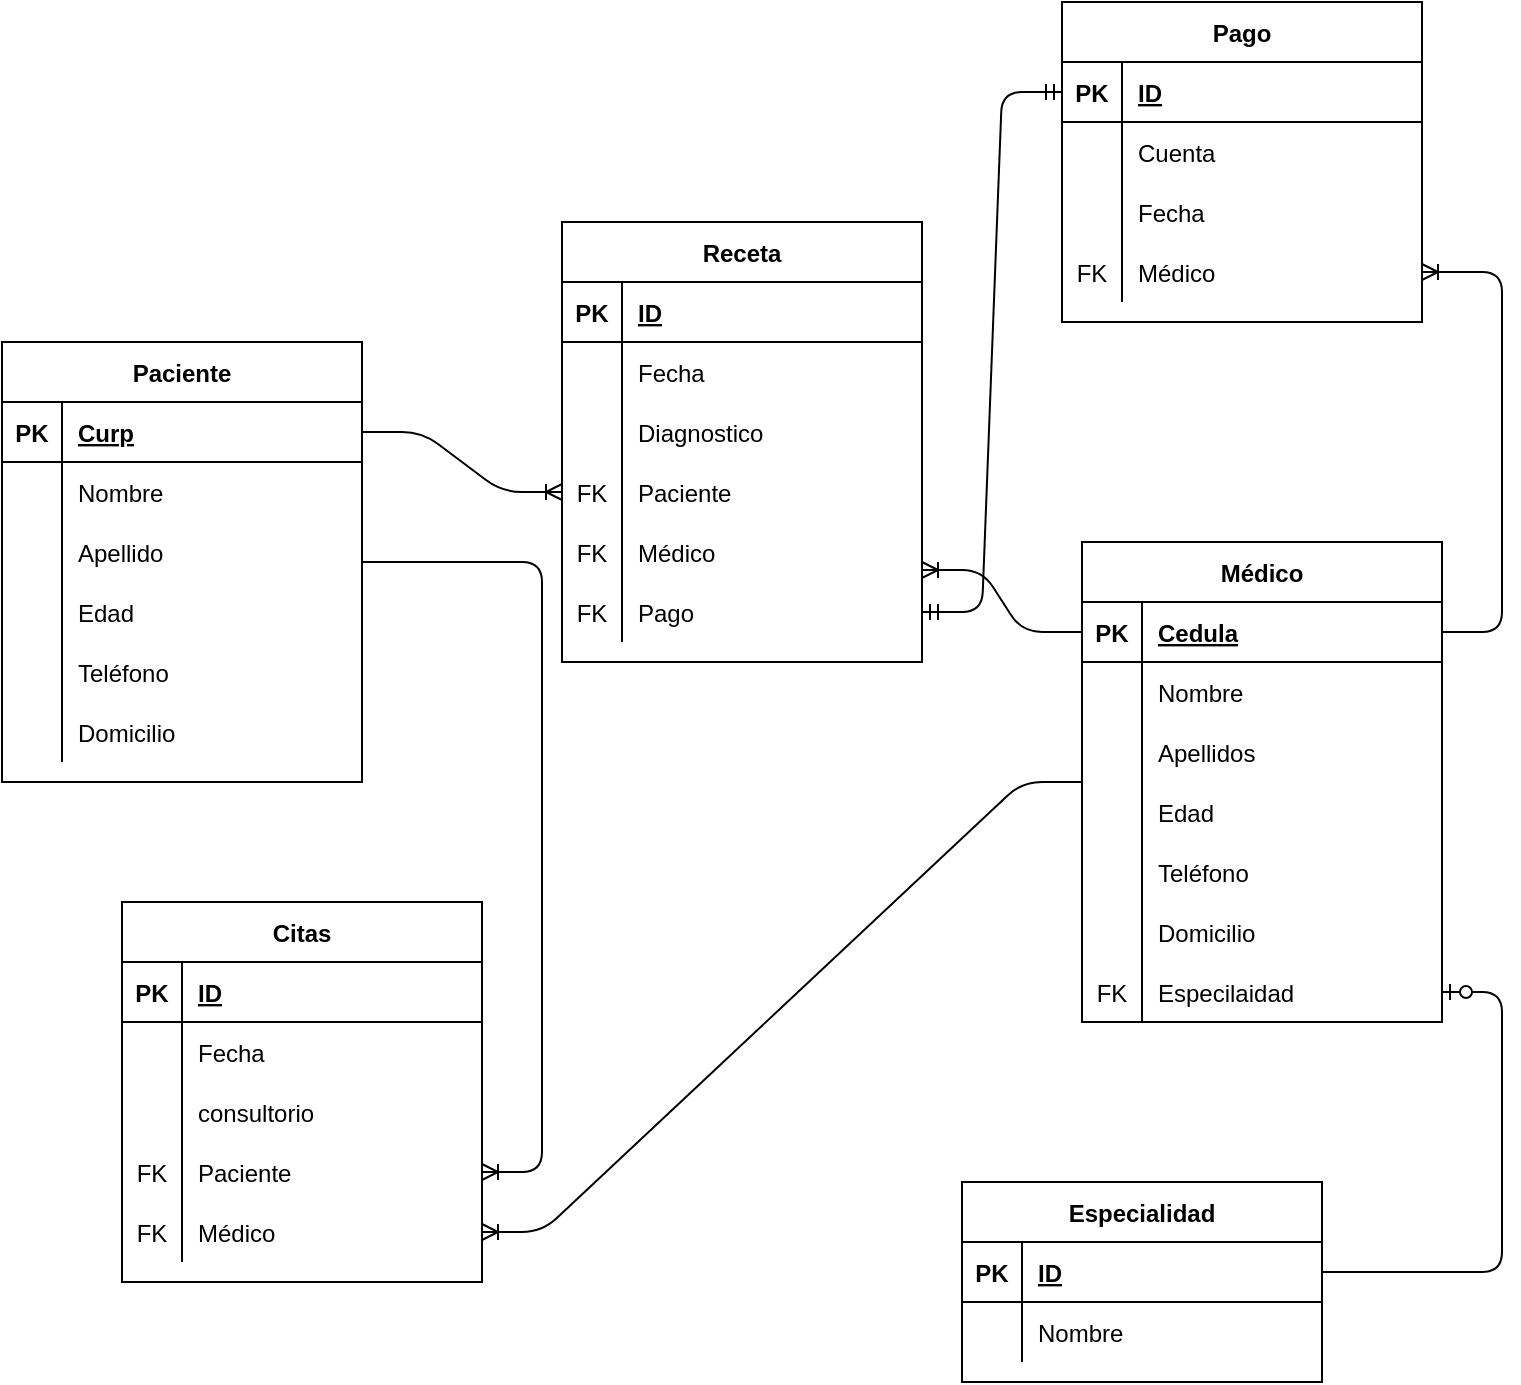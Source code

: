 <mxfile version="14.9.4" type="device"><diagram id="obpEVBfT0j2WREIf5qIr" name="Page-1"><mxGraphModel dx="1422" dy="832" grid="1" gridSize="10" guides="1" tooltips="1" connect="1" arrows="1" fold="1" page="1" pageScale="1" pageWidth="827" pageHeight="1169" math="0" shadow="0"><root><mxCell id="0"/><mxCell id="1" parent="0"/><mxCell id="23y0NPj_LSCoIhtohOUr-1" value="Médico" style="shape=table;startSize=30;container=1;collapsible=1;childLayout=tableLayout;fixedRows=1;rowLines=0;fontStyle=1;align=center;resizeLast=1;" vertex="1" parent="1"><mxGeometry x="610" y="290" width="180" height="240" as="geometry"/></mxCell><mxCell id="23y0NPj_LSCoIhtohOUr-2" value="" style="shape=partialRectangle;collapsible=0;dropTarget=0;pointerEvents=0;fillColor=none;top=0;left=0;bottom=1;right=0;points=[[0,0.5],[1,0.5]];portConstraint=eastwest;" vertex="1" parent="23y0NPj_LSCoIhtohOUr-1"><mxGeometry y="30" width="180" height="30" as="geometry"/></mxCell><mxCell id="23y0NPj_LSCoIhtohOUr-3" value="PK" style="shape=partialRectangle;connectable=0;fillColor=none;top=0;left=0;bottom=0;right=0;fontStyle=1;overflow=hidden;" vertex="1" parent="23y0NPj_LSCoIhtohOUr-2"><mxGeometry width="30" height="30" as="geometry"/></mxCell><mxCell id="23y0NPj_LSCoIhtohOUr-4" value="Cedula" style="shape=partialRectangle;connectable=0;fillColor=none;top=0;left=0;bottom=0;right=0;align=left;spacingLeft=6;fontStyle=5;overflow=hidden;" vertex="1" parent="23y0NPj_LSCoIhtohOUr-2"><mxGeometry x="30" width="150" height="30" as="geometry"/></mxCell><mxCell id="23y0NPj_LSCoIhtohOUr-5" value="" style="shape=partialRectangle;collapsible=0;dropTarget=0;pointerEvents=0;fillColor=none;top=0;left=0;bottom=0;right=0;points=[[0,0.5],[1,0.5]];portConstraint=eastwest;" vertex="1" parent="23y0NPj_LSCoIhtohOUr-1"><mxGeometry y="60" width="180" height="30" as="geometry"/></mxCell><mxCell id="23y0NPj_LSCoIhtohOUr-6" value="" style="shape=partialRectangle;connectable=0;fillColor=none;top=0;left=0;bottom=0;right=0;editable=1;overflow=hidden;" vertex="1" parent="23y0NPj_LSCoIhtohOUr-5"><mxGeometry width="30" height="30" as="geometry"/></mxCell><mxCell id="23y0NPj_LSCoIhtohOUr-7" value="Nombre" style="shape=partialRectangle;connectable=0;fillColor=none;top=0;left=0;bottom=0;right=0;align=left;spacingLeft=6;overflow=hidden;" vertex="1" parent="23y0NPj_LSCoIhtohOUr-5"><mxGeometry x="30" width="150" height="30" as="geometry"/></mxCell><mxCell id="23y0NPj_LSCoIhtohOUr-8" value="" style="shape=partialRectangle;collapsible=0;dropTarget=0;pointerEvents=0;fillColor=none;top=0;left=0;bottom=0;right=0;points=[[0,0.5],[1,0.5]];portConstraint=eastwest;" vertex="1" parent="23y0NPj_LSCoIhtohOUr-1"><mxGeometry y="90" width="180" height="30" as="geometry"/></mxCell><mxCell id="23y0NPj_LSCoIhtohOUr-9" value="" style="shape=partialRectangle;connectable=0;fillColor=none;top=0;left=0;bottom=0;right=0;editable=1;overflow=hidden;" vertex="1" parent="23y0NPj_LSCoIhtohOUr-8"><mxGeometry width="30" height="30" as="geometry"/></mxCell><mxCell id="23y0NPj_LSCoIhtohOUr-10" value="Apellidos" style="shape=partialRectangle;connectable=0;fillColor=none;top=0;left=0;bottom=0;right=0;align=left;spacingLeft=6;overflow=hidden;" vertex="1" parent="23y0NPj_LSCoIhtohOUr-8"><mxGeometry x="30" width="150" height="30" as="geometry"/></mxCell><mxCell id="23y0NPj_LSCoIhtohOUr-11" value="" style="shape=partialRectangle;collapsible=0;dropTarget=0;pointerEvents=0;fillColor=none;top=0;left=0;bottom=0;right=0;points=[[0,0.5],[1,0.5]];portConstraint=eastwest;" vertex="1" parent="23y0NPj_LSCoIhtohOUr-1"><mxGeometry y="120" width="180" height="30" as="geometry"/></mxCell><mxCell id="23y0NPj_LSCoIhtohOUr-12" value="" style="shape=partialRectangle;connectable=0;fillColor=none;top=0;left=0;bottom=0;right=0;editable=1;overflow=hidden;" vertex="1" parent="23y0NPj_LSCoIhtohOUr-11"><mxGeometry width="30" height="30" as="geometry"/></mxCell><mxCell id="23y0NPj_LSCoIhtohOUr-13" value="Edad" style="shape=partialRectangle;connectable=0;fillColor=none;top=0;left=0;bottom=0;right=0;align=left;spacingLeft=6;overflow=hidden;" vertex="1" parent="23y0NPj_LSCoIhtohOUr-11"><mxGeometry x="30" width="150" height="30" as="geometry"/></mxCell><mxCell id="23y0NPj_LSCoIhtohOUr-14" value="" style="shape=partialRectangle;collapsible=0;dropTarget=0;pointerEvents=0;fillColor=none;top=0;left=0;bottom=0;right=0;points=[[0,0.5],[1,0.5]];portConstraint=eastwest;" vertex="1" parent="23y0NPj_LSCoIhtohOUr-1"><mxGeometry y="150" width="180" height="30" as="geometry"/></mxCell><mxCell id="23y0NPj_LSCoIhtohOUr-15" value="" style="shape=partialRectangle;connectable=0;fillColor=none;top=0;left=0;bottom=0;right=0;editable=1;overflow=hidden;" vertex="1" parent="23y0NPj_LSCoIhtohOUr-14"><mxGeometry width="30" height="30" as="geometry"/></mxCell><mxCell id="23y0NPj_LSCoIhtohOUr-16" value="Teléfono" style="shape=partialRectangle;connectable=0;fillColor=none;top=0;left=0;bottom=0;right=0;align=left;spacingLeft=6;overflow=hidden;" vertex="1" parent="23y0NPj_LSCoIhtohOUr-14"><mxGeometry x="30" width="150" height="30" as="geometry"/></mxCell><mxCell id="23y0NPj_LSCoIhtohOUr-33" value="" style="shape=partialRectangle;collapsible=0;dropTarget=0;pointerEvents=0;fillColor=none;top=0;left=0;bottom=0;right=0;points=[[0,0.5],[1,0.5]];portConstraint=eastwest;" vertex="1" parent="23y0NPj_LSCoIhtohOUr-1"><mxGeometry y="180" width="180" height="30" as="geometry"/></mxCell><mxCell id="23y0NPj_LSCoIhtohOUr-34" value="" style="shape=partialRectangle;connectable=0;fillColor=none;top=0;left=0;bottom=0;right=0;editable=1;overflow=hidden;" vertex="1" parent="23y0NPj_LSCoIhtohOUr-33"><mxGeometry width="30" height="30" as="geometry"/></mxCell><mxCell id="23y0NPj_LSCoIhtohOUr-35" value="Domicilio" style="shape=partialRectangle;connectable=0;fillColor=none;top=0;left=0;bottom=0;right=0;align=left;spacingLeft=6;overflow=hidden;" vertex="1" parent="23y0NPj_LSCoIhtohOUr-33"><mxGeometry x="30" width="150" height="30" as="geometry"/></mxCell><mxCell id="23y0NPj_LSCoIhtohOUr-36" value="" style="shape=partialRectangle;collapsible=0;dropTarget=0;pointerEvents=0;fillColor=none;top=0;left=0;bottom=0;right=0;points=[[0,0.5],[1,0.5]];portConstraint=eastwest;" vertex="1" parent="23y0NPj_LSCoIhtohOUr-1"><mxGeometry y="210" width="180" height="30" as="geometry"/></mxCell><mxCell id="23y0NPj_LSCoIhtohOUr-37" value="FK" style="shape=partialRectangle;connectable=0;fillColor=none;top=0;left=0;bottom=0;right=0;editable=1;overflow=hidden;" vertex="1" parent="23y0NPj_LSCoIhtohOUr-36"><mxGeometry width="30" height="30" as="geometry"/></mxCell><mxCell id="23y0NPj_LSCoIhtohOUr-38" value="Especilaidad" style="shape=partialRectangle;connectable=0;fillColor=none;top=0;left=0;bottom=0;right=0;align=left;spacingLeft=6;overflow=hidden;" vertex="1" parent="23y0NPj_LSCoIhtohOUr-36"><mxGeometry x="30" width="150" height="30" as="geometry"/></mxCell><mxCell id="23y0NPj_LSCoIhtohOUr-42" value="Especialidad" style="shape=table;startSize=30;container=1;collapsible=1;childLayout=tableLayout;fixedRows=1;rowLines=0;fontStyle=1;align=center;resizeLast=1;" vertex="1" parent="1"><mxGeometry x="550" y="610" width="180" height="100" as="geometry"/></mxCell><mxCell id="23y0NPj_LSCoIhtohOUr-43" value="" style="shape=partialRectangle;collapsible=0;dropTarget=0;pointerEvents=0;fillColor=none;top=0;left=0;bottom=1;right=0;points=[[0,0.5],[1,0.5]];portConstraint=eastwest;" vertex="1" parent="23y0NPj_LSCoIhtohOUr-42"><mxGeometry y="30" width="180" height="30" as="geometry"/></mxCell><mxCell id="23y0NPj_LSCoIhtohOUr-44" value="PK" style="shape=partialRectangle;connectable=0;fillColor=none;top=0;left=0;bottom=0;right=0;fontStyle=1;overflow=hidden;" vertex="1" parent="23y0NPj_LSCoIhtohOUr-43"><mxGeometry width="30" height="30" as="geometry"/></mxCell><mxCell id="23y0NPj_LSCoIhtohOUr-45" value="ID" style="shape=partialRectangle;connectable=0;fillColor=none;top=0;left=0;bottom=0;right=0;align=left;spacingLeft=6;fontStyle=5;overflow=hidden;" vertex="1" parent="23y0NPj_LSCoIhtohOUr-43"><mxGeometry x="30" width="150" height="30" as="geometry"/></mxCell><mxCell id="23y0NPj_LSCoIhtohOUr-46" value="" style="shape=partialRectangle;collapsible=0;dropTarget=0;pointerEvents=0;fillColor=none;top=0;left=0;bottom=0;right=0;points=[[0,0.5],[1,0.5]];portConstraint=eastwest;" vertex="1" parent="23y0NPj_LSCoIhtohOUr-42"><mxGeometry y="60" width="180" height="30" as="geometry"/></mxCell><mxCell id="23y0NPj_LSCoIhtohOUr-47" value="" style="shape=partialRectangle;connectable=0;fillColor=none;top=0;left=0;bottom=0;right=0;editable=1;overflow=hidden;" vertex="1" parent="23y0NPj_LSCoIhtohOUr-46"><mxGeometry width="30" height="30" as="geometry"/></mxCell><mxCell id="23y0NPj_LSCoIhtohOUr-48" value="Nombre" style="shape=partialRectangle;connectable=0;fillColor=none;top=0;left=0;bottom=0;right=0;align=left;spacingLeft=6;overflow=hidden;" vertex="1" parent="23y0NPj_LSCoIhtohOUr-46"><mxGeometry x="30" width="150" height="30" as="geometry"/></mxCell><mxCell id="23y0NPj_LSCoIhtohOUr-56" value="Paciente" style="shape=table;startSize=30;container=1;collapsible=1;childLayout=tableLayout;fixedRows=1;rowLines=0;fontStyle=1;align=center;resizeLast=1;" vertex="1" parent="1"><mxGeometry x="70" y="190" width="180" height="220" as="geometry"/></mxCell><mxCell id="23y0NPj_LSCoIhtohOUr-57" value="" style="shape=partialRectangle;collapsible=0;dropTarget=0;pointerEvents=0;fillColor=none;top=0;left=0;bottom=1;right=0;points=[[0,0.5],[1,0.5]];portConstraint=eastwest;" vertex="1" parent="23y0NPj_LSCoIhtohOUr-56"><mxGeometry y="30" width="180" height="30" as="geometry"/></mxCell><mxCell id="23y0NPj_LSCoIhtohOUr-58" value="PK" style="shape=partialRectangle;connectable=0;fillColor=none;top=0;left=0;bottom=0;right=0;fontStyle=1;overflow=hidden;" vertex="1" parent="23y0NPj_LSCoIhtohOUr-57"><mxGeometry width="30" height="30" as="geometry"/></mxCell><mxCell id="23y0NPj_LSCoIhtohOUr-59" value="Curp" style="shape=partialRectangle;connectable=0;fillColor=none;top=0;left=0;bottom=0;right=0;align=left;spacingLeft=6;fontStyle=5;overflow=hidden;" vertex="1" parent="23y0NPj_LSCoIhtohOUr-57"><mxGeometry x="30" width="150" height="30" as="geometry"/></mxCell><mxCell id="23y0NPj_LSCoIhtohOUr-60" value="" style="shape=partialRectangle;collapsible=0;dropTarget=0;pointerEvents=0;fillColor=none;top=0;left=0;bottom=0;right=0;points=[[0,0.5],[1,0.5]];portConstraint=eastwest;" vertex="1" parent="23y0NPj_LSCoIhtohOUr-56"><mxGeometry y="60" width="180" height="30" as="geometry"/></mxCell><mxCell id="23y0NPj_LSCoIhtohOUr-61" value="" style="shape=partialRectangle;connectable=0;fillColor=none;top=0;left=0;bottom=0;right=0;editable=1;overflow=hidden;" vertex="1" parent="23y0NPj_LSCoIhtohOUr-60"><mxGeometry width="30" height="30" as="geometry"/></mxCell><mxCell id="23y0NPj_LSCoIhtohOUr-62" value="Nombre" style="shape=partialRectangle;connectable=0;fillColor=none;top=0;left=0;bottom=0;right=0;align=left;spacingLeft=6;overflow=hidden;" vertex="1" parent="23y0NPj_LSCoIhtohOUr-60"><mxGeometry x="30" width="150" height="30" as="geometry"/></mxCell><mxCell id="23y0NPj_LSCoIhtohOUr-63" value="" style="shape=partialRectangle;collapsible=0;dropTarget=0;pointerEvents=0;fillColor=none;top=0;left=0;bottom=0;right=0;points=[[0,0.5],[1,0.5]];portConstraint=eastwest;" vertex="1" parent="23y0NPj_LSCoIhtohOUr-56"><mxGeometry y="90" width="180" height="30" as="geometry"/></mxCell><mxCell id="23y0NPj_LSCoIhtohOUr-64" value="" style="shape=partialRectangle;connectable=0;fillColor=none;top=0;left=0;bottom=0;right=0;editable=1;overflow=hidden;" vertex="1" parent="23y0NPj_LSCoIhtohOUr-63"><mxGeometry width="30" height="30" as="geometry"/></mxCell><mxCell id="23y0NPj_LSCoIhtohOUr-65" value="Apellido" style="shape=partialRectangle;connectable=0;fillColor=none;top=0;left=0;bottom=0;right=0;align=left;spacingLeft=6;overflow=hidden;" vertex="1" parent="23y0NPj_LSCoIhtohOUr-63"><mxGeometry x="30" width="150" height="30" as="geometry"/></mxCell><mxCell id="23y0NPj_LSCoIhtohOUr-66" value="" style="shape=partialRectangle;collapsible=0;dropTarget=0;pointerEvents=0;fillColor=none;top=0;left=0;bottom=0;right=0;points=[[0,0.5],[1,0.5]];portConstraint=eastwest;" vertex="1" parent="23y0NPj_LSCoIhtohOUr-56"><mxGeometry y="120" width="180" height="30" as="geometry"/></mxCell><mxCell id="23y0NPj_LSCoIhtohOUr-67" value="" style="shape=partialRectangle;connectable=0;fillColor=none;top=0;left=0;bottom=0;right=0;editable=1;overflow=hidden;" vertex="1" parent="23y0NPj_LSCoIhtohOUr-66"><mxGeometry width="30" height="30" as="geometry"/></mxCell><mxCell id="23y0NPj_LSCoIhtohOUr-68" value="Edad" style="shape=partialRectangle;connectable=0;fillColor=none;top=0;left=0;bottom=0;right=0;align=left;spacingLeft=6;overflow=hidden;" vertex="1" parent="23y0NPj_LSCoIhtohOUr-66"><mxGeometry x="30" width="150" height="30" as="geometry"/></mxCell><mxCell id="23y0NPj_LSCoIhtohOUr-69" value="" style="shape=partialRectangle;collapsible=0;dropTarget=0;pointerEvents=0;fillColor=none;top=0;left=0;bottom=0;right=0;points=[[0,0.5],[1,0.5]];portConstraint=eastwest;" vertex="1" parent="23y0NPj_LSCoIhtohOUr-56"><mxGeometry y="150" width="180" height="30" as="geometry"/></mxCell><mxCell id="23y0NPj_LSCoIhtohOUr-70" value="" style="shape=partialRectangle;connectable=0;fillColor=none;top=0;left=0;bottom=0;right=0;editable=1;overflow=hidden;" vertex="1" parent="23y0NPj_LSCoIhtohOUr-69"><mxGeometry width="30" height="30" as="geometry"/></mxCell><mxCell id="23y0NPj_LSCoIhtohOUr-71" value="Teléfono" style="shape=partialRectangle;connectable=0;fillColor=none;top=0;left=0;bottom=0;right=0;align=left;spacingLeft=6;overflow=hidden;" vertex="1" parent="23y0NPj_LSCoIhtohOUr-69"><mxGeometry x="30" width="150" height="30" as="geometry"/></mxCell><mxCell id="23y0NPj_LSCoIhtohOUr-72" value="" style="shape=partialRectangle;collapsible=0;dropTarget=0;pointerEvents=0;fillColor=none;top=0;left=0;bottom=0;right=0;points=[[0,0.5],[1,0.5]];portConstraint=eastwest;" vertex="1" parent="23y0NPj_LSCoIhtohOUr-56"><mxGeometry y="180" width="180" height="30" as="geometry"/></mxCell><mxCell id="23y0NPj_LSCoIhtohOUr-73" value="" style="shape=partialRectangle;connectable=0;fillColor=none;top=0;left=0;bottom=0;right=0;editable=1;overflow=hidden;" vertex="1" parent="23y0NPj_LSCoIhtohOUr-72"><mxGeometry width="30" height="30" as="geometry"/></mxCell><mxCell id="23y0NPj_LSCoIhtohOUr-74" value="Domicilio" style="shape=partialRectangle;connectable=0;fillColor=none;top=0;left=0;bottom=0;right=0;align=left;spacingLeft=6;overflow=hidden;" vertex="1" parent="23y0NPj_LSCoIhtohOUr-72"><mxGeometry x="30" width="150" height="30" as="geometry"/></mxCell><mxCell id="23y0NPj_LSCoIhtohOUr-78" value="Citas" style="shape=table;startSize=30;container=1;collapsible=1;childLayout=tableLayout;fixedRows=1;rowLines=0;fontStyle=1;align=center;resizeLast=1;" vertex="1" parent="1"><mxGeometry x="130" y="470" width="180" height="190" as="geometry"/></mxCell><mxCell id="23y0NPj_LSCoIhtohOUr-79" value="" style="shape=partialRectangle;collapsible=0;dropTarget=0;pointerEvents=0;fillColor=none;top=0;left=0;bottom=1;right=0;points=[[0,0.5],[1,0.5]];portConstraint=eastwest;" vertex="1" parent="23y0NPj_LSCoIhtohOUr-78"><mxGeometry y="30" width="180" height="30" as="geometry"/></mxCell><mxCell id="23y0NPj_LSCoIhtohOUr-80" value="PK" style="shape=partialRectangle;connectable=0;fillColor=none;top=0;left=0;bottom=0;right=0;fontStyle=1;overflow=hidden;" vertex="1" parent="23y0NPj_LSCoIhtohOUr-79"><mxGeometry width="30" height="30" as="geometry"/></mxCell><mxCell id="23y0NPj_LSCoIhtohOUr-81" value="ID" style="shape=partialRectangle;connectable=0;fillColor=none;top=0;left=0;bottom=0;right=0;align=left;spacingLeft=6;fontStyle=5;overflow=hidden;" vertex="1" parent="23y0NPj_LSCoIhtohOUr-79"><mxGeometry x="30" width="150" height="30" as="geometry"/></mxCell><mxCell id="23y0NPj_LSCoIhtohOUr-82" value="" style="shape=partialRectangle;collapsible=0;dropTarget=0;pointerEvents=0;fillColor=none;top=0;left=0;bottom=0;right=0;points=[[0,0.5],[1,0.5]];portConstraint=eastwest;" vertex="1" parent="23y0NPj_LSCoIhtohOUr-78"><mxGeometry y="60" width="180" height="30" as="geometry"/></mxCell><mxCell id="23y0NPj_LSCoIhtohOUr-83" value="" style="shape=partialRectangle;connectable=0;fillColor=none;top=0;left=0;bottom=0;right=0;editable=1;overflow=hidden;" vertex="1" parent="23y0NPj_LSCoIhtohOUr-82"><mxGeometry width="30" height="30" as="geometry"/></mxCell><mxCell id="23y0NPj_LSCoIhtohOUr-84" value="Fecha" style="shape=partialRectangle;connectable=0;fillColor=none;top=0;left=0;bottom=0;right=0;align=left;spacingLeft=6;overflow=hidden;" vertex="1" parent="23y0NPj_LSCoIhtohOUr-82"><mxGeometry x="30" width="150" height="30" as="geometry"/></mxCell><mxCell id="23y0NPj_LSCoIhtohOUr-85" value="" style="shape=partialRectangle;collapsible=0;dropTarget=0;pointerEvents=0;fillColor=none;top=0;left=0;bottom=0;right=0;points=[[0,0.5],[1,0.5]];portConstraint=eastwest;" vertex="1" parent="23y0NPj_LSCoIhtohOUr-78"><mxGeometry y="90" width="180" height="30" as="geometry"/></mxCell><mxCell id="23y0NPj_LSCoIhtohOUr-86" value="" style="shape=partialRectangle;connectable=0;fillColor=none;top=0;left=0;bottom=0;right=0;editable=1;overflow=hidden;" vertex="1" parent="23y0NPj_LSCoIhtohOUr-85"><mxGeometry width="30" height="30" as="geometry"/></mxCell><mxCell id="23y0NPj_LSCoIhtohOUr-87" value="consultorio" style="shape=partialRectangle;connectable=0;fillColor=none;top=0;left=0;bottom=0;right=0;align=left;spacingLeft=6;overflow=hidden;" vertex="1" parent="23y0NPj_LSCoIhtohOUr-85"><mxGeometry x="30" width="150" height="30" as="geometry"/></mxCell><mxCell id="23y0NPj_LSCoIhtohOUr-88" value="" style="shape=partialRectangle;collapsible=0;dropTarget=0;pointerEvents=0;fillColor=none;top=0;left=0;bottom=0;right=0;points=[[0,0.5],[1,0.5]];portConstraint=eastwest;" vertex="1" parent="23y0NPj_LSCoIhtohOUr-78"><mxGeometry y="120" width="180" height="30" as="geometry"/></mxCell><mxCell id="23y0NPj_LSCoIhtohOUr-89" value="FK" style="shape=partialRectangle;connectable=0;fillColor=none;top=0;left=0;bottom=0;right=0;editable=1;overflow=hidden;" vertex="1" parent="23y0NPj_LSCoIhtohOUr-88"><mxGeometry width="30" height="30" as="geometry"/></mxCell><mxCell id="23y0NPj_LSCoIhtohOUr-90" value="Paciente" style="shape=partialRectangle;connectable=0;fillColor=none;top=0;left=0;bottom=0;right=0;align=left;spacingLeft=6;overflow=hidden;" vertex="1" parent="23y0NPj_LSCoIhtohOUr-88"><mxGeometry x="30" width="150" height="30" as="geometry"/></mxCell><mxCell id="23y0NPj_LSCoIhtohOUr-91" value="" style="shape=partialRectangle;collapsible=0;dropTarget=0;pointerEvents=0;fillColor=none;top=0;left=0;bottom=0;right=0;points=[[0,0.5],[1,0.5]];portConstraint=eastwest;" vertex="1" parent="23y0NPj_LSCoIhtohOUr-78"><mxGeometry y="150" width="180" height="30" as="geometry"/></mxCell><mxCell id="23y0NPj_LSCoIhtohOUr-92" value="FK" style="shape=partialRectangle;connectable=0;fillColor=none;top=0;left=0;bottom=0;right=0;editable=1;overflow=hidden;" vertex="1" parent="23y0NPj_LSCoIhtohOUr-91"><mxGeometry width="30" height="30" as="geometry"/></mxCell><mxCell id="23y0NPj_LSCoIhtohOUr-93" value="Médico" style="shape=partialRectangle;connectable=0;fillColor=none;top=0;left=0;bottom=0;right=0;align=left;spacingLeft=6;overflow=hidden;" vertex="1" parent="23y0NPj_LSCoIhtohOUr-91"><mxGeometry x="30" width="150" height="30" as="geometry"/></mxCell><mxCell id="23y0NPj_LSCoIhtohOUr-94" value="Receta" style="shape=table;startSize=30;container=1;collapsible=1;childLayout=tableLayout;fixedRows=1;rowLines=0;fontStyle=1;align=center;resizeLast=1;" vertex="1" parent="1"><mxGeometry x="350" y="130" width="180" height="220" as="geometry"/></mxCell><mxCell id="23y0NPj_LSCoIhtohOUr-95" value="" style="shape=partialRectangle;collapsible=0;dropTarget=0;pointerEvents=0;fillColor=none;top=0;left=0;bottom=1;right=0;points=[[0,0.5],[1,0.5]];portConstraint=eastwest;" vertex="1" parent="23y0NPj_LSCoIhtohOUr-94"><mxGeometry y="30" width="180" height="30" as="geometry"/></mxCell><mxCell id="23y0NPj_LSCoIhtohOUr-96" value="PK" style="shape=partialRectangle;connectable=0;fillColor=none;top=0;left=0;bottom=0;right=0;fontStyle=1;overflow=hidden;" vertex="1" parent="23y0NPj_LSCoIhtohOUr-95"><mxGeometry width="30" height="30" as="geometry"/></mxCell><mxCell id="23y0NPj_LSCoIhtohOUr-97" value="ID" style="shape=partialRectangle;connectable=0;fillColor=none;top=0;left=0;bottom=0;right=0;align=left;spacingLeft=6;fontStyle=5;overflow=hidden;" vertex="1" parent="23y0NPj_LSCoIhtohOUr-95"><mxGeometry x="30" width="150" height="30" as="geometry"/></mxCell><mxCell id="23y0NPj_LSCoIhtohOUr-98" value="" style="shape=partialRectangle;collapsible=0;dropTarget=0;pointerEvents=0;fillColor=none;top=0;left=0;bottom=0;right=0;points=[[0,0.5],[1,0.5]];portConstraint=eastwest;" vertex="1" parent="23y0NPj_LSCoIhtohOUr-94"><mxGeometry y="60" width="180" height="30" as="geometry"/></mxCell><mxCell id="23y0NPj_LSCoIhtohOUr-99" value="" style="shape=partialRectangle;connectable=0;fillColor=none;top=0;left=0;bottom=0;right=0;editable=1;overflow=hidden;" vertex="1" parent="23y0NPj_LSCoIhtohOUr-98"><mxGeometry width="30" height="30" as="geometry"/></mxCell><mxCell id="23y0NPj_LSCoIhtohOUr-100" value="Fecha" style="shape=partialRectangle;connectable=0;fillColor=none;top=0;left=0;bottom=0;right=0;align=left;spacingLeft=6;overflow=hidden;" vertex="1" parent="23y0NPj_LSCoIhtohOUr-98"><mxGeometry x="30" width="150" height="30" as="geometry"/></mxCell><mxCell id="23y0NPj_LSCoIhtohOUr-101" value="" style="shape=partialRectangle;collapsible=0;dropTarget=0;pointerEvents=0;fillColor=none;top=0;left=0;bottom=0;right=0;points=[[0,0.5],[1,0.5]];portConstraint=eastwest;" vertex="1" parent="23y0NPj_LSCoIhtohOUr-94"><mxGeometry y="90" width="180" height="30" as="geometry"/></mxCell><mxCell id="23y0NPj_LSCoIhtohOUr-102" value="" style="shape=partialRectangle;connectable=0;fillColor=none;top=0;left=0;bottom=0;right=0;editable=1;overflow=hidden;" vertex="1" parent="23y0NPj_LSCoIhtohOUr-101"><mxGeometry width="30" height="30" as="geometry"/></mxCell><mxCell id="23y0NPj_LSCoIhtohOUr-103" value="Diagnostico" style="shape=partialRectangle;connectable=0;fillColor=none;top=0;left=0;bottom=0;right=0;align=left;spacingLeft=6;overflow=hidden;" vertex="1" parent="23y0NPj_LSCoIhtohOUr-101"><mxGeometry x="30" width="150" height="30" as="geometry"/></mxCell><mxCell id="23y0NPj_LSCoIhtohOUr-104" value="" style="shape=partialRectangle;collapsible=0;dropTarget=0;pointerEvents=0;fillColor=none;top=0;left=0;bottom=0;right=0;points=[[0,0.5],[1,0.5]];portConstraint=eastwest;" vertex="1" parent="23y0NPj_LSCoIhtohOUr-94"><mxGeometry y="120" width="180" height="30" as="geometry"/></mxCell><mxCell id="23y0NPj_LSCoIhtohOUr-105" value="FK" style="shape=partialRectangle;connectable=0;fillColor=none;top=0;left=0;bottom=0;right=0;editable=1;overflow=hidden;" vertex="1" parent="23y0NPj_LSCoIhtohOUr-104"><mxGeometry width="30" height="30" as="geometry"/></mxCell><mxCell id="23y0NPj_LSCoIhtohOUr-106" value="Paciente" style="shape=partialRectangle;connectable=0;fillColor=none;top=0;left=0;bottom=0;right=0;align=left;spacingLeft=6;overflow=hidden;" vertex="1" parent="23y0NPj_LSCoIhtohOUr-104"><mxGeometry x="30" width="150" height="30" as="geometry"/></mxCell><mxCell id="23y0NPj_LSCoIhtohOUr-107" value="" style="shape=partialRectangle;collapsible=0;dropTarget=0;pointerEvents=0;fillColor=none;top=0;left=0;bottom=0;right=0;points=[[0,0.5],[1,0.5]];portConstraint=eastwest;" vertex="1" parent="23y0NPj_LSCoIhtohOUr-94"><mxGeometry y="150" width="180" height="30" as="geometry"/></mxCell><mxCell id="23y0NPj_LSCoIhtohOUr-108" value="FK" style="shape=partialRectangle;connectable=0;fillColor=none;top=0;left=0;bottom=0;right=0;editable=1;overflow=hidden;" vertex="1" parent="23y0NPj_LSCoIhtohOUr-107"><mxGeometry width="30" height="30" as="geometry"/></mxCell><mxCell id="23y0NPj_LSCoIhtohOUr-109" value="Médico" style="shape=partialRectangle;connectable=0;fillColor=none;top=0;left=0;bottom=0;right=0;align=left;spacingLeft=6;overflow=hidden;" vertex="1" parent="23y0NPj_LSCoIhtohOUr-107"><mxGeometry x="30" width="150" height="30" as="geometry"/></mxCell><mxCell id="23y0NPj_LSCoIhtohOUr-110" value="" style="shape=partialRectangle;collapsible=0;dropTarget=0;pointerEvents=0;fillColor=none;top=0;left=0;bottom=0;right=0;points=[[0,0.5],[1,0.5]];portConstraint=eastwest;" vertex="1" parent="23y0NPj_LSCoIhtohOUr-94"><mxGeometry y="180" width="180" height="30" as="geometry"/></mxCell><mxCell id="23y0NPj_LSCoIhtohOUr-111" value="FK" style="shape=partialRectangle;connectable=0;fillColor=none;top=0;left=0;bottom=0;right=0;editable=1;overflow=hidden;" vertex="1" parent="23y0NPj_LSCoIhtohOUr-110"><mxGeometry width="30" height="30" as="geometry"/></mxCell><mxCell id="23y0NPj_LSCoIhtohOUr-112" value="Pago" style="shape=partialRectangle;connectable=0;fillColor=none;top=0;left=0;bottom=0;right=0;align=left;spacingLeft=6;overflow=hidden;" vertex="1" parent="23y0NPj_LSCoIhtohOUr-110"><mxGeometry x="30" width="150" height="30" as="geometry"/></mxCell><mxCell id="23y0NPj_LSCoIhtohOUr-113" value="Pago" style="shape=table;startSize=30;container=1;collapsible=1;childLayout=tableLayout;fixedRows=1;rowLines=0;fontStyle=1;align=center;resizeLast=1;" vertex="1" parent="1"><mxGeometry x="600" y="20" width="180" height="160" as="geometry"/></mxCell><mxCell id="23y0NPj_LSCoIhtohOUr-114" value="" style="shape=partialRectangle;collapsible=0;dropTarget=0;pointerEvents=0;fillColor=none;top=0;left=0;bottom=1;right=0;points=[[0,0.5],[1,0.5]];portConstraint=eastwest;" vertex="1" parent="23y0NPj_LSCoIhtohOUr-113"><mxGeometry y="30" width="180" height="30" as="geometry"/></mxCell><mxCell id="23y0NPj_LSCoIhtohOUr-115" value="PK" style="shape=partialRectangle;connectable=0;fillColor=none;top=0;left=0;bottom=0;right=0;fontStyle=1;overflow=hidden;" vertex="1" parent="23y0NPj_LSCoIhtohOUr-114"><mxGeometry width="30" height="30" as="geometry"/></mxCell><mxCell id="23y0NPj_LSCoIhtohOUr-116" value="ID" style="shape=partialRectangle;connectable=0;fillColor=none;top=0;left=0;bottom=0;right=0;align=left;spacingLeft=6;fontStyle=5;overflow=hidden;" vertex="1" parent="23y0NPj_LSCoIhtohOUr-114"><mxGeometry x="30" width="150" height="30" as="geometry"/></mxCell><mxCell id="23y0NPj_LSCoIhtohOUr-117" value="" style="shape=partialRectangle;collapsible=0;dropTarget=0;pointerEvents=0;fillColor=none;top=0;left=0;bottom=0;right=0;points=[[0,0.5],[1,0.5]];portConstraint=eastwest;" vertex="1" parent="23y0NPj_LSCoIhtohOUr-113"><mxGeometry y="60" width="180" height="30" as="geometry"/></mxCell><mxCell id="23y0NPj_LSCoIhtohOUr-118" value="" style="shape=partialRectangle;connectable=0;fillColor=none;top=0;left=0;bottom=0;right=0;editable=1;overflow=hidden;" vertex="1" parent="23y0NPj_LSCoIhtohOUr-117"><mxGeometry width="30" height="30" as="geometry"/></mxCell><mxCell id="23y0NPj_LSCoIhtohOUr-119" value="Cuenta" style="shape=partialRectangle;connectable=0;fillColor=none;top=0;left=0;bottom=0;right=0;align=left;spacingLeft=6;overflow=hidden;" vertex="1" parent="23y0NPj_LSCoIhtohOUr-117"><mxGeometry x="30" width="150" height="30" as="geometry"/></mxCell><mxCell id="23y0NPj_LSCoIhtohOUr-120" value="" style="shape=partialRectangle;collapsible=0;dropTarget=0;pointerEvents=0;fillColor=none;top=0;left=0;bottom=0;right=0;points=[[0,0.5],[1,0.5]];portConstraint=eastwest;" vertex="1" parent="23y0NPj_LSCoIhtohOUr-113"><mxGeometry y="90" width="180" height="30" as="geometry"/></mxCell><mxCell id="23y0NPj_LSCoIhtohOUr-121" value="" style="shape=partialRectangle;connectable=0;fillColor=none;top=0;left=0;bottom=0;right=0;editable=1;overflow=hidden;" vertex="1" parent="23y0NPj_LSCoIhtohOUr-120"><mxGeometry width="30" height="30" as="geometry"/></mxCell><mxCell id="23y0NPj_LSCoIhtohOUr-122" value="Fecha" style="shape=partialRectangle;connectable=0;fillColor=none;top=0;left=0;bottom=0;right=0;align=left;spacingLeft=6;overflow=hidden;" vertex="1" parent="23y0NPj_LSCoIhtohOUr-120"><mxGeometry x="30" width="150" height="30" as="geometry"/></mxCell><mxCell id="23y0NPj_LSCoIhtohOUr-123" value="" style="shape=partialRectangle;collapsible=0;dropTarget=0;pointerEvents=0;fillColor=none;top=0;left=0;bottom=0;right=0;points=[[0,0.5],[1,0.5]];portConstraint=eastwest;" vertex="1" parent="23y0NPj_LSCoIhtohOUr-113"><mxGeometry y="120" width="180" height="30" as="geometry"/></mxCell><mxCell id="23y0NPj_LSCoIhtohOUr-124" value="FK" style="shape=partialRectangle;connectable=0;fillColor=none;top=0;left=0;bottom=0;right=0;editable=1;overflow=hidden;" vertex="1" parent="23y0NPj_LSCoIhtohOUr-123"><mxGeometry width="30" height="30" as="geometry"/></mxCell><mxCell id="23y0NPj_LSCoIhtohOUr-125" value="Médico" style="shape=partialRectangle;connectable=0;fillColor=none;top=0;left=0;bottom=0;right=0;align=left;spacingLeft=6;overflow=hidden;" vertex="1" parent="23y0NPj_LSCoIhtohOUr-123"><mxGeometry x="30" width="150" height="30" as="geometry"/></mxCell><mxCell id="23y0NPj_LSCoIhtohOUr-126" value="" style="edgeStyle=entityRelationEdgeStyle;fontSize=12;html=1;endArrow=ERzeroToOne;endFill=1;exitX=1;exitY=0.5;exitDx=0;exitDy=0;" edge="1" parent="1" source="23y0NPj_LSCoIhtohOUr-43" target="23y0NPj_LSCoIhtohOUr-36"><mxGeometry width="100" height="100" relative="1" as="geometry"><mxPoint x="630" y="540" as="sourcePoint"/><mxPoint x="730" y="440" as="targetPoint"/></mxGeometry></mxCell><mxCell id="23y0NPj_LSCoIhtohOUr-130" value="" style="edgeStyle=entityRelationEdgeStyle;fontSize=12;html=1;endArrow=ERoneToMany;entryX=1;entryY=0.8;entryDx=0;entryDy=0;entryPerimeter=0;exitX=0;exitY=0.5;exitDx=0;exitDy=0;" edge="1" parent="1" source="23y0NPj_LSCoIhtohOUr-2" target="23y0NPj_LSCoIhtohOUr-107"><mxGeometry width="100" height="100" relative="1" as="geometry"><mxPoint x="500" y="510" as="sourcePoint"/><mxPoint x="600" y="410" as="targetPoint"/></mxGeometry></mxCell><mxCell id="23y0NPj_LSCoIhtohOUr-131" value="" style="edgeStyle=entityRelationEdgeStyle;fontSize=12;html=1;endArrow=ERoneToMany;exitX=1;exitY=0.5;exitDx=0;exitDy=0;entryX=0;entryY=0.5;entryDx=0;entryDy=0;" edge="1" parent="1" source="23y0NPj_LSCoIhtohOUr-57" target="23y0NPj_LSCoIhtohOUr-104"><mxGeometry width="100" height="100" relative="1" as="geometry"><mxPoint x="-70" y="630" as="sourcePoint"/><mxPoint x="30" y="530" as="targetPoint"/></mxGeometry></mxCell><mxCell id="23y0NPj_LSCoIhtohOUr-132" value="" style="edgeStyle=entityRelationEdgeStyle;fontSize=12;html=1;endArrow=ERmandOne;startArrow=ERmandOne;" edge="1" parent="1" source="23y0NPj_LSCoIhtohOUr-114" target="23y0NPj_LSCoIhtohOUr-110"><mxGeometry width="100" height="100" relative="1" as="geometry"><mxPoint x="170" y="780" as="sourcePoint"/><mxPoint x="270" y="680" as="targetPoint"/></mxGeometry></mxCell><mxCell id="23y0NPj_LSCoIhtohOUr-133" value="" style="edgeStyle=entityRelationEdgeStyle;fontSize=12;html=1;endArrow=ERoneToMany;" edge="1" parent="1" source="23y0NPj_LSCoIhtohOUr-1" target="23y0NPj_LSCoIhtohOUr-91"><mxGeometry width="100" height="100" relative="1" as="geometry"><mxPoint x="520" y="790" as="sourcePoint"/><mxPoint x="620" y="690" as="targetPoint"/></mxGeometry></mxCell><mxCell id="23y0NPj_LSCoIhtohOUr-134" value="" style="edgeStyle=entityRelationEdgeStyle;fontSize=12;html=1;endArrow=ERoneToMany;" edge="1" parent="1" source="23y0NPj_LSCoIhtohOUr-56" target="23y0NPj_LSCoIhtohOUr-88"><mxGeometry width="100" height="100" relative="1" as="geometry"><mxPoint x="260" y="800" as="sourcePoint"/><mxPoint x="360" y="700" as="targetPoint"/></mxGeometry></mxCell><mxCell id="23y0NPj_LSCoIhtohOUr-135" value="" style="edgeStyle=entityRelationEdgeStyle;fontSize=12;html=1;endArrow=ERoneToMany;" edge="1" parent="1" source="23y0NPj_LSCoIhtohOUr-2" target="23y0NPj_LSCoIhtohOUr-123"><mxGeometry width="100" height="100" relative="1" as="geometry"><mxPoint x="830" y="400" as="sourcePoint"/><mxPoint x="930" y="300" as="targetPoint"/></mxGeometry></mxCell></root></mxGraphModel></diagram></mxfile>